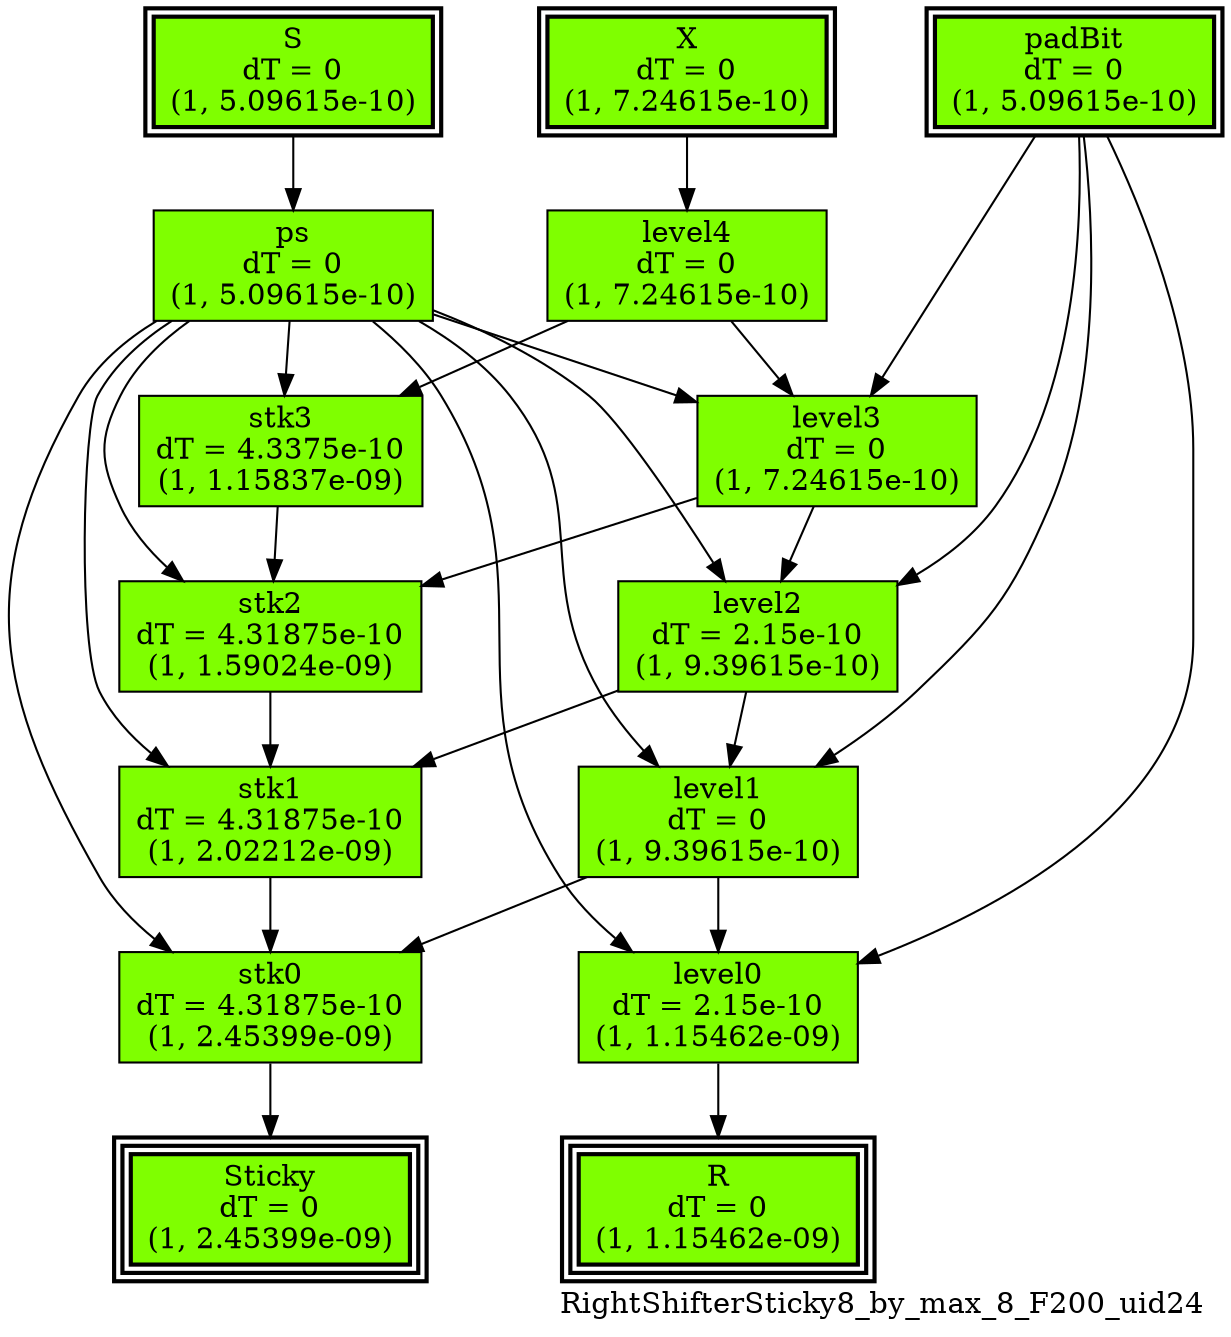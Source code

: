digraph RightShifterSticky8_by_max_8_F200_uid24
{
	//graph drawing options
	label=RightShifterSticky8_by_max_8_F200_uid24;
	labelloc=bottom;
	labeljust=right;
	ratio=auto;
	nodesep=0.25;
	ranksep=0.5;

	//input/output signals of operator RightShifterSticky8_by_max_8_F200_uid24
	X__RightShifterSticky8_by_max_8_F200_uid24 [ label="X\ndT = 0\n(1, 7.24615e-10)", shape=box, color=black, style="bold, filled", fillcolor=chartreuse, peripheries=2 ];
	S__RightShifterSticky8_by_max_8_F200_uid24 [ label="S\ndT = 0\n(1, 5.09615e-10)", shape=box, color=black, style="bold, filled", fillcolor=chartreuse, peripheries=2 ];
	padBit__RightShifterSticky8_by_max_8_F200_uid24 [ label="padBit\ndT = 0\n(1, 5.09615e-10)", shape=box, color=black, style="bold, filled", fillcolor=chartreuse, peripheries=2 ];
	R__RightShifterSticky8_by_max_8_F200_uid24 [ label="R\ndT = 0\n(1, 1.15462e-09)", shape=box, color=black, style="bold, filled", fillcolor=chartreuse, peripheries=3 ];
	Sticky__RightShifterSticky8_by_max_8_F200_uid24 [ label="Sticky\ndT = 0\n(1, 2.45399e-09)", shape=box, color=black, style="bold, filled", fillcolor=chartreuse, peripheries=3 ];
	{rank=same X__RightShifterSticky8_by_max_8_F200_uid24, S__RightShifterSticky8_by_max_8_F200_uid24, padBit__RightShifterSticky8_by_max_8_F200_uid24};
	{rank=same R__RightShifterSticky8_by_max_8_F200_uid24, Sticky__RightShifterSticky8_by_max_8_F200_uid24};
	//internal signals of operator RightShifterSticky8_by_max_8_F200_uid24
	ps__RightShifterSticky8_by_max_8_F200_uid24 [ label="ps\ndT = 0\n(1, 5.09615e-10)", shape=box, color=black, style=filled, fillcolor=chartreuse, peripheries=1 ];
	level4__RightShifterSticky8_by_max_8_F200_uid24 [ label="level4\ndT = 0\n(1, 7.24615e-10)", shape=box, color=black, style=filled, fillcolor=chartreuse, peripheries=1 ];
	stk3__RightShifterSticky8_by_max_8_F200_uid24 [ label="stk3\ndT = 4.3375e-10\n(1, 1.15837e-09)", shape=box, color=black, style=filled, fillcolor=chartreuse, peripheries=1 ];
	level3__RightShifterSticky8_by_max_8_F200_uid24 [ label="level3\ndT = 0\n(1, 7.24615e-10)", shape=box, color=black, style=filled, fillcolor=chartreuse, peripheries=1 ];
	stk2__RightShifterSticky8_by_max_8_F200_uid24 [ label="stk2\ndT = 4.31875e-10\n(1, 1.59024e-09)", shape=box, color=black, style=filled, fillcolor=chartreuse, peripheries=1 ];
	level2__RightShifterSticky8_by_max_8_F200_uid24 [ label="level2\ndT = 2.15e-10\n(1, 9.39615e-10)", shape=box, color=black, style=filled, fillcolor=chartreuse, peripheries=1 ];
	stk1__RightShifterSticky8_by_max_8_F200_uid24 [ label="stk1\ndT = 4.31875e-10\n(1, 2.02212e-09)", shape=box, color=black, style=filled, fillcolor=chartreuse, peripheries=1 ];
	level1__RightShifterSticky8_by_max_8_F200_uid24 [ label="level1\ndT = 0\n(1, 9.39615e-10)", shape=box, color=black, style=filled, fillcolor=chartreuse, peripheries=1 ];
	stk0__RightShifterSticky8_by_max_8_F200_uid24 [ label="stk0\ndT = 4.31875e-10\n(1, 2.45399e-09)", shape=box, color=black, style=filled, fillcolor=chartreuse, peripheries=1 ];
	level0__RightShifterSticky8_by_max_8_F200_uid24 [ label="level0\ndT = 2.15e-10\n(1, 1.15462e-09)", shape=box, color=black, style=filled, fillcolor=chartreuse, peripheries=1 ];

	//subcomponents of operator RightShifterSticky8_by_max_8_F200_uid24

	//input and internal signal connections of operator RightShifterSticky8_by_max_8_F200_uid24
	X__RightShifterSticky8_by_max_8_F200_uid24 -> level4__RightShifterSticky8_by_max_8_F200_uid24 [ arrowhead=normal, arrowsize=1.0, arrowtail=normal, color=black, dir=forward  ];
	S__RightShifterSticky8_by_max_8_F200_uid24 -> ps__RightShifterSticky8_by_max_8_F200_uid24 [ arrowhead=normal, arrowsize=1.0, arrowtail=normal, color=black, dir=forward  ];
	padBit__RightShifterSticky8_by_max_8_F200_uid24 -> level3__RightShifterSticky8_by_max_8_F200_uid24 [ arrowhead=normal, arrowsize=1.0, arrowtail=normal, color=black, dir=forward  ];
	padBit__RightShifterSticky8_by_max_8_F200_uid24 -> level2__RightShifterSticky8_by_max_8_F200_uid24 [ arrowhead=normal, arrowsize=1.0, arrowtail=normal, color=black, dir=forward  ];
	padBit__RightShifterSticky8_by_max_8_F200_uid24 -> level1__RightShifterSticky8_by_max_8_F200_uid24 [ arrowhead=normal, arrowsize=1.0, arrowtail=normal, color=black, dir=forward  ];
	padBit__RightShifterSticky8_by_max_8_F200_uid24 -> level0__RightShifterSticky8_by_max_8_F200_uid24 [ arrowhead=normal, arrowsize=1.0, arrowtail=normal, color=black, dir=forward  ];
	ps__RightShifterSticky8_by_max_8_F200_uid24 -> stk3__RightShifterSticky8_by_max_8_F200_uid24 [ arrowhead=normal, arrowsize=1.0, arrowtail=normal, color=black, dir=forward  ];
	ps__RightShifterSticky8_by_max_8_F200_uid24 -> level3__RightShifterSticky8_by_max_8_F200_uid24 [ arrowhead=normal, arrowsize=1.0, arrowtail=normal, color=black, dir=forward  ];
	ps__RightShifterSticky8_by_max_8_F200_uid24 -> stk2__RightShifterSticky8_by_max_8_F200_uid24 [ arrowhead=normal, arrowsize=1.0, arrowtail=normal, color=black, dir=forward  ];
	ps__RightShifterSticky8_by_max_8_F200_uid24 -> level2__RightShifterSticky8_by_max_8_F200_uid24 [ arrowhead=normal, arrowsize=1.0, arrowtail=normal, color=black, dir=forward  ];
	ps__RightShifterSticky8_by_max_8_F200_uid24 -> stk1__RightShifterSticky8_by_max_8_F200_uid24 [ arrowhead=normal, arrowsize=1.0, arrowtail=normal, color=black, dir=forward  ];
	ps__RightShifterSticky8_by_max_8_F200_uid24 -> level1__RightShifterSticky8_by_max_8_F200_uid24 [ arrowhead=normal, arrowsize=1.0, arrowtail=normal, color=black, dir=forward  ];
	ps__RightShifterSticky8_by_max_8_F200_uid24 -> stk0__RightShifterSticky8_by_max_8_F200_uid24 [ arrowhead=normal, arrowsize=1.0, arrowtail=normal, color=black, dir=forward  ];
	ps__RightShifterSticky8_by_max_8_F200_uid24 -> level0__RightShifterSticky8_by_max_8_F200_uid24 [ arrowhead=normal, arrowsize=1.0, arrowtail=normal, color=black, dir=forward  ];
	level4__RightShifterSticky8_by_max_8_F200_uid24 -> stk3__RightShifterSticky8_by_max_8_F200_uid24 [ arrowhead=normal, arrowsize=1.0, arrowtail=normal, color=black, dir=forward  ];
	level4__RightShifterSticky8_by_max_8_F200_uid24 -> level3__RightShifterSticky8_by_max_8_F200_uid24 [ arrowhead=normal, arrowsize=1.0, arrowtail=normal, color=black, dir=forward  ];
	stk3__RightShifterSticky8_by_max_8_F200_uid24 -> stk2__RightShifterSticky8_by_max_8_F200_uid24 [ arrowhead=normal, arrowsize=1.0, arrowtail=normal, color=black, dir=forward  ];
	level3__RightShifterSticky8_by_max_8_F200_uid24 -> stk2__RightShifterSticky8_by_max_8_F200_uid24 [ arrowhead=normal, arrowsize=1.0, arrowtail=normal, color=black, dir=forward  ];
	level3__RightShifterSticky8_by_max_8_F200_uid24 -> level2__RightShifterSticky8_by_max_8_F200_uid24 [ arrowhead=normal, arrowsize=1.0, arrowtail=normal, color=black, dir=forward  ];
	stk2__RightShifterSticky8_by_max_8_F200_uid24 -> stk1__RightShifterSticky8_by_max_8_F200_uid24 [ arrowhead=normal, arrowsize=1.0, arrowtail=normal, color=black, dir=forward  ];
	level2__RightShifterSticky8_by_max_8_F200_uid24 -> stk1__RightShifterSticky8_by_max_8_F200_uid24 [ arrowhead=normal, arrowsize=1.0, arrowtail=normal, color=black, dir=forward  ];
	level2__RightShifterSticky8_by_max_8_F200_uid24 -> level1__RightShifterSticky8_by_max_8_F200_uid24 [ arrowhead=normal, arrowsize=1.0, arrowtail=normal, color=black, dir=forward  ];
	stk1__RightShifterSticky8_by_max_8_F200_uid24 -> stk0__RightShifterSticky8_by_max_8_F200_uid24 [ arrowhead=normal, arrowsize=1.0, arrowtail=normal, color=black, dir=forward  ];
	level1__RightShifterSticky8_by_max_8_F200_uid24 -> stk0__RightShifterSticky8_by_max_8_F200_uid24 [ arrowhead=normal, arrowsize=1.0, arrowtail=normal, color=black, dir=forward  ];
	level1__RightShifterSticky8_by_max_8_F200_uid24 -> level0__RightShifterSticky8_by_max_8_F200_uid24 [ arrowhead=normal, arrowsize=1.0, arrowtail=normal, color=black, dir=forward  ];
	stk0__RightShifterSticky8_by_max_8_F200_uid24 -> Sticky__RightShifterSticky8_by_max_8_F200_uid24 [ arrowhead=normal, arrowsize=1.0, arrowtail=normal, color=black, dir=forward  ];
	level0__RightShifterSticky8_by_max_8_F200_uid24 -> R__RightShifterSticky8_by_max_8_F200_uid24 [ arrowhead=normal, arrowsize=1.0, arrowtail=normal, color=black, dir=forward  ];
}

